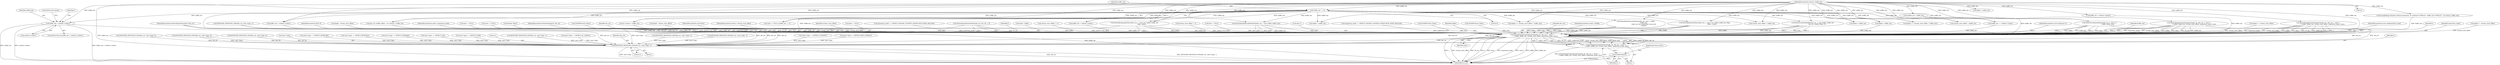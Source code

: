 digraph "0_suricata_47afc577ff763150f9b47f10331f5ef9eb847a57@pointer" {
"1001376" [label="(Call,buffer_len > urilend->urilen1)"];
"1000175" [label="(Call,buffer_len == 0)"];
"1000137" [label="(MethodParameterIn,uint32_t buffer_len)"];
"1001518" [label="(Call,DetectEngineContentInspection(de_ctx, det_ctx, s, smd+1,\n                f, buffer, buffer_len, stream_start_offset, inspection_mode, data))"];
"1001516" [label="(Call,r = DetectEngineContentInspection(de_ctx, det_ctx, s, smd+1,\n                f, buffer, buffer_len, stream_start_offset, inspection_mode, data))"];
"1001531" [label="(Call,SCReturnInt(r))"];
"1001534" [label="(Call,KEYWORD_PROFILING_END(det_ctx, smd->type, 1))"];
"1000133" [label="(MethodParameterIn,const Signature *s)"];
"1000910" [label="(Call,SCLogDebug(\"absolute isdataat mismatch, id->isdataat %\"PRIu32\", buffer_len %\"PRIu32\"\", id->dataat, buffer_len))"];
"1000177" [label="(Literal,0)"];
"1001527" [label="(Identifier,buffer_len)"];
"1000388" [label="(Call,depth <= stream_start_offset)"];
"1001382" [label="(Identifier,r)"];
"1000137" [label="(MethodParameterIn,uint32_t buffer_len)"];
"1001530" [label="(Identifier,data)"];
"1001517" [label="(Identifier,r)"];
"1000926" [label="(Call,smd->type == DETECT_PCRE)"];
"1000600" [label="(Call,depth > buffer_len)"];
"1000134" [label="(MethodParameterIn,const SigMatchData *smd)"];
"1001354" [label="(Call,buffer_len == urilend->urilen1)"];
"1001532" [label="(Identifier,r)"];
"1001521" [label="(Identifier,s)"];
"1001518" [label="(Call,DetectEngineContentInspection(de_ctx, det_ctx, s, smd+1,\n                f, buffer, buffer_len, stream_start_offset, inspection_mode, data))"];
"1001529" [label="(Identifier,inspection_mode)"];
"1001003" [label="(Call,KEYWORD_PROFILING_END(det_ctx, smd->type, 1))"];
"1000548" [label="(Call,depth <= stream_start_offset)"];
"1000135" [label="(MethodParameterIn,Flow *f)"];
"1000405" [label="(Call,depth - stream_start_offset)"];
"1000978" [label="(Call,DetectPcrePayloadMatch(det_ctx, s, smd, p, f,\n                                       buffer, buffer_len))"];
"1000139" [label="(MethodParameterIn,uint8_t inspection_mode)"];
"1001377" [label="(Identifier,buffer_len)"];
"1001365" [label="(Call,buffer_len < urilend->urilen1)"];
"1000175" [label="(Call,buffer_len == 0)"];
"1000132" [label="(MethodParameterIn,DetectEngineThreadCtx *det_ctx)"];
"1001203" [label="(Call,data != NULL)"];
"1000225" [label="(Call,depth = buffer_len)"];
"1000188" [label="(Call,smd->type == DETECT_CONTENT)"];
"1000172" [label="(Call,smd == NULL)"];
"1000973" [label="(Call,(Packet *)data)"];
"1001247" [label="(Call,smd->type == DETECT_BYTE_EXTRACT)"];
"1000179" [label="(Call,KEYWORD_PROFILING_END(det_ctx, smd->type, 0))"];
"1000131" [label="(MethodParameterIn,DetectEngineCtx *de_ctx)"];
"1001210" [label="(Call,(DCERPCState *)data)"];
"1001384" [label="(ControlStructure,break;)"];
"1001509" [label="(Call,KEYWORD_PROFILING_END(det_ctx, smd->type, 1))"];
"1001378" [label="(Call,urilend->urilen1)"];
"1001533" [label="(JumpTarget,final_match:)"];
"1001494" [label="(Call,KEYWORD_PROFILING_END(det_ctx, smd->type, 0))"];
"1001519" [label="(Identifier,de_ctx)"];
"1000859" [label="(Call,det_ctx->buffer_offset + id->dataat > buffer_len)"];
"1001376" [label="(Call,buffer_len > urilend->urilen1)"];
"1001531" [label="(Call,SCReturnInt(r))"];
"1000565" [label="(Call,depth - stream_start_offset)"];
"1000140" [label="(MethodParameterIn,void *data)"];
"1000162" [label="(Call,KEYWORD_PROFILING_END(det_ctx, smd->type, 0))"];
"1000138" [label="(MethodParameterIn,uint32_t stream_start_offset)"];
"1001536" [label="(Call,smd->type)"];
"1000555" [label="(Call,depth >= (stream_start_offset + buffer_len))"];
"1001375" [label="(ControlStructure,if (buffer_len > urilend->urilen1))"];
"1001160" [label="(Call,smd->type == DETECT_BYTEJUMP)"];
"1001054" [label="(Call,smd->type == DETECT_BYTETEST)"];
"1000892" [label="(Call,id->dataat < buffer_len)"];
"1001534" [label="(Call,KEYWORD_PROFILING_END(det_ctx, smd->type, 1))"];
"1001306" [label="(Call,DetectByteExtractDoMatch(det_ctx, smd, s, buffer,\n                                     buffer_len,\n                                     &det_ctx->bj_values[bed->local_id],\n                                     endian))"];
"1001508" [label="(Block,)"];
"1000643" [label="(Call,sbuffer_len > buffer_len)"];
"1001388" [label="(Call,buffer_len > urilend->urilen1)"];
"1001516" [label="(Call,r = DetectEngineContentInspection(de_ctx, det_ctx, s, smd+1,\n                f, buffer, buffer_len, stream_start_offset, inspection_mode, data))"];
"1000835" [label="(Call,smd->type == DETECT_ISDATAAT)"];
"1001528" [label="(Identifier,stream_start_offset)"];
"1001417" [label="(Call,smd->type == DETECT_LUA)"];
"1001231" [label="(Call,DetectBytejumpDoMatch(det_ctx, s, smd->ctx, buffer, buffer_len,\n                                  flags, offset))"];
"1001278" [label="(Call,data != NULL)"];
"1001541" [label="(Literal,1)"];
"1000141" [label="(Block,)"];
"1000968" [label="(Call,inspection_mode == DETECT_ENGINE_CONTENT_INSPECTION_MODE_PAYLOAD)"];
"1001477" [label="(Call,DetectBase64DataDoMatch(de_ctx, det_ctx, s, f))"];
"1001327" [label="(Call,smd->type == DETECT_AL_URILEN)"];
"1001525" [label="(Identifier,f)"];
"1000728" [label="(Call,found - buffer)"];
"1000380" [label="(Call,stream_start_offset != 0)"];
"1000557" [label="(Call,stream_start_offset + buffer_len)"];
"1000176" [label="(Identifier,buffer_len)"];
"1001454" [label="(Call,DetectBase64DecodeDoMatch(det_ctx, s, smd, buffer, buffer_len))"];
"1000538" [label="(Call,stream_start_offset != 0)"];
"1001115" [label="(Call,data != NULL)"];
"1001542" [label="(MethodReturn,int)"];
"1000798" [label="(Call,DetectEngineContentInspection(de_ctx, det_ctx, s, smd+1,\n                        f, buffer, buffer_len, stream_start_offset, inspection_mode, data))"];
"1000603" [label="(Call,depth = buffer_len)"];
"1001393" [label="(Call,buffer_len < urilend->urilen2)"];
"1001522" [label="(Call,smd+1)"];
"1000753" [label="(Call,inspection_mode == DETECT_ENGINE_CONTENT_INSPECTION_MODE_PAYLOAD)"];
"1001535" [label="(Identifier,det_ctx)"];
"1001122" [label="(Call,(DCERPCState *)data)"];
"1001526" [label="(Identifier,buffer)"];
"1001143" [label="(Call,DetectBytetestDoMatch(det_ctx, s, smd->ctx, buffer, buffer_len, flags,\n                                  offset, value))"];
"1001285" [label="(Call,(DCERPCState *)data)"];
"1000256" [label="(Call,depth = buffer_len)"];
"1000171" [label="(Call,smd == NULL || buffer_len == 0)"];
"1000395" [label="(Call,depth >= (stream_start_offset + buffer_len))"];
"1000397" [label="(Call,stream_start_offset + buffer_len)"];
"1001427" [label="(Call,DetectLuaMatchBuffer(det_ctx, s, smd, buffer, buffer_len,\n                    det_ctx->buffer_offset, f))"];
"1001539" [label="(Literal,1)"];
"1000789" [label="(Call,KEYWORD_PROFILING_END(det_ctx, smd->type, 1))"];
"1001016" [label="(Call,DetectEngineContentInspection(de_ctx, det_ctx, s, smd+1,\n                    f, buffer, buffer_len, stream_start_offset, inspection_mode, data))"];
"1001470" [label="(Call,KEYWORD_PROFILING_END(det_ctx, smd->type, 1))"];
"1001520" [label="(Identifier,det_ctx)"];
"1000136" [label="(MethodParameterIn,uint8_t *buffer)"];
"1001376" -> "1001375"  [label="AST: "];
"1001376" -> "1001378"  [label="CFG: "];
"1001377" -> "1001376"  [label="AST: "];
"1001378" -> "1001376"  [label="AST: "];
"1001382" -> "1001376"  [label="CFG: "];
"1001384" -> "1001376"  [label="CFG: "];
"1001376" -> "1001542"  [label="DDG: buffer_len"];
"1001376" -> "1001542"  [label="DDG: urilend->urilen1"];
"1001376" -> "1001542"  [label="DDG: buffer_len > urilend->urilen1"];
"1000175" -> "1001376"  [label="DDG: buffer_len"];
"1000137" -> "1001376"  [label="DDG: buffer_len"];
"1001376" -> "1001518"  [label="DDG: buffer_len"];
"1000175" -> "1000171"  [label="AST: "];
"1000175" -> "1000177"  [label="CFG: "];
"1000176" -> "1000175"  [label="AST: "];
"1000177" -> "1000175"  [label="AST: "];
"1000171" -> "1000175"  [label="CFG: "];
"1000175" -> "1001542"  [label="DDG: buffer_len"];
"1000175" -> "1000171"  [label="DDG: buffer_len"];
"1000175" -> "1000171"  [label="DDG: 0"];
"1000137" -> "1000175"  [label="DDG: buffer_len"];
"1000175" -> "1000225"  [label="DDG: buffer_len"];
"1000175" -> "1000256"  [label="DDG: buffer_len"];
"1000175" -> "1000395"  [label="DDG: buffer_len"];
"1000175" -> "1000397"  [label="DDG: buffer_len"];
"1000175" -> "1000555"  [label="DDG: buffer_len"];
"1000175" -> "1000557"  [label="DDG: buffer_len"];
"1000175" -> "1000600"  [label="DDG: buffer_len"];
"1000175" -> "1000859"  [label="DDG: buffer_len"];
"1000175" -> "1000892"  [label="DDG: buffer_len"];
"1000175" -> "1000978"  [label="DDG: buffer_len"];
"1000175" -> "1001143"  [label="DDG: buffer_len"];
"1000175" -> "1001231"  [label="DDG: buffer_len"];
"1000175" -> "1001306"  [label="DDG: buffer_len"];
"1000175" -> "1001354"  [label="DDG: buffer_len"];
"1000175" -> "1001365"  [label="DDG: buffer_len"];
"1000175" -> "1001388"  [label="DDG: buffer_len"];
"1000175" -> "1001427"  [label="DDG: buffer_len"];
"1000175" -> "1001454"  [label="DDG: buffer_len"];
"1000175" -> "1001518"  [label="DDG: buffer_len"];
"1000137" -> "1000130"  [label="AST: "];
"1000137" -> "1001542"  [label="DDG: buffer_len"];
"1000137" -> "1000225"  [label="DDG: buffer_len"];
"1000137" -> "1000256"  [label="DDG: buffer_len"];
"1000137" -> "1000395"  [label="DDG: buffer_len"];
"1000137" -> "1000397"  [label="DDG: buffer_len"];
"1000137" -> "1000555"  [label="DDG: buffer_len"];
"1000137" -> "1000557"  [label="DDG: buffer_len"];
"1000137" -> "1000600"  [label="DDG: buffer_len"];
"1000137" -> "1000603"  [label="DDG: buffer_len"];
"1000137" -> "1000643"  [label="DDG: buffer_len"];
"1000137" -> "1000798"  [label="DDG: buffer_len"];
"1000137" -> "1000859"  [label="DDG: buffer_len"];
"1000137" -> "1000892"  [label="DDG: buffer_len"];
"1000137" -> "1000910"  [label="DDG: buffer_len"];
"1000137" -> "1000978"  [label="DDG: buffer_len"];
"1000137" -> "1001016"  [label="DDG: buffer_len"];
"1000137" -> "1001143"  [label="DDG: buffer_len"];
"1000137" -> "1001231"  [label="DDG: buffer_len"];
"1000137" -> "1001306"  [label="DDG: buffer_len"];
"1000137" -> "1001354"  [label="DDG: buffer_len"];
"1000137" -> "1001365"  [label="DDG: buffer_len"];
"1000137" -> "1001388"  [label="DDG: buffer_len"];
"1000137" -> "1001393"  [label="DDG: buffer_len"];
"1000137" -> "1001427"  [label="DDG: buffer_len"];
"1000137" -> "1001454"  [label="DDG: buffer_len"];
"1000137" -> "1001518"  [label="DDG: buffer_len"];
"1001518" -> "1001516"  [label="AST: "];
"1001518" -> "1001530"  [label="CFG: "];
"1001519" -> "1001518"  [label="AST: "];
"1001520" -> "1001518"  [label="AST: "];
"1001521" -> "1001518"  [label="AST: "];
"1001522" -> "1001518"  [label="AST: "];
"1001525" -> "1001518"  [label="AST: "];
"1001526" -> "1001518"  [label="AST: "];
"1001527" -> "1001518"  [label="AST: "];
"1001528" -> "1001518"  [label="AST: "];
"1001529" -> "1001518"  [label="AST: "];
"1001530" -> "1001518"  [label="AST: "];
"1001516" -> "1001518"  [label="CFG: "];
"1001518" -> "1001542"  [label="DDG: s"];
"1001518" -> "1001542"  [label="DDG: stream_start_offset"];
"1001518" -> "1001542"  [label="DDG: de_ctx"];
"1001518" -> "1001542"  [label="DDG: f"];
"1001518" -> "1001542"  [label="DDG: data"];
"1001518" -> "1001542"  [label="DDG: inspection_mode"];
"1001518" -> "1001542"  [label="DDG: smd+1"];
"1001518" -> "1001542"  [label="DDG: buffer"];
"1001518" -> "1001542"  [label="DDG: buffer_len"];
"1001518" -> "1001516"  [label="DDG: buffer_len"];
"1001518" -> "1001516"  [label="DDG: det_ctx"];
"1001518" -> "1001516"  [label="DDG: f"];
"1001518" -> "1001516"  [label="DDG: smd+1"];
"1001518" -> "1001516"  [label="DDG: s"];
"1001518" -> "1001516"  [label="DDG: de_ctx"];
"1001518" -> "1001516"  [label="DDG: inspection_mode"];
"1001518" -> "1001516"  [label="DDG: stream_start_offset"];
"1001518" -> "1001516"  [label="DDG: buffer"];
"1001518" -> "1001516"  [label="DDG: data"];
"1000798" -> "1001518"  [label="DDG: de_ctx"];
"1000798" -> "1001518"  [label="DDG: buffer_len"];
"1000798" -> "1001518"  [label="DDG: f"];
"1000798" -> "1001518"  [label="DDG: s"];
"1000798" -> "1001518"  [label="DDG: inspection_mode"];
"1000798" -> "1001518"  [label="DDG: stream_start_offset"];
"1000798" -> "1001518"  [label="DDG: buffer"];
"1000798" -> "1001518"  [label="DDG: data"];
"1001477" -> "1001518"  [label="DDG: de_ctx"];
"1001477" -> "1001518"  [label="DDG: f"];
"1001477" -> "1001518"  [label="DDG: s"];
"1001016" -> "1001518"  [label="DDG: de_ctx"];
"1001016" -> "1001518"  [label="DDG: buffer_len"];
"1001016" -> "1001518"  [label="DDG: f"];
"1001016" -> "1001518"  [label="DDG: s"];
"1001016" -> "1001518"  [label="DDG: inspection_mode"];
"1001016" -> "1001518"  [label="DDG: stream_start_offset"];
"1001016" -> "1001518"  [label="DDG: buffer"];
"1001016" -> "1001518"  [label="DDG: data"];
"1000131" -> "1001518"  [label="DDG: de_ctx"];
"1000859" -> "1001518"  [label="DDG: buffer_len"];
"1001454" -> "1001518"  [label="DDG: buffer_len"];
"1001454" -> "1001518"  [label="DDG: smd"];
"1001454" -> "1001518"  [label="DDG: s"];
"1001454" -> "1001518"  [label="DDG: buffer"];
"1000600" -> "1001518"  [label="DDG: buffer_len"];
"1001231" -> "1001518"  [label="DDG: buffer_len"];
"1001231" -> "1001518"  [label="DDG: s"];
"1001231" -> "1001518"  [label="DDG: buffer"];
"1001388" -> "1001518"  [label="DDG: buffer_len"];
"1001365" -> "1001518"  [label="DDG: buffer_len"];
"1001427" -> "1001518"  [label="DDG: buffer_len"];
"1001427" -> "1001518"  [label="DDG: f"];
"1001427" -> "1001518"  [label="DDG: smd"];
"1001427" -> "1001518"  [label="DDG: s"];
"1001427" -> "1001518"  [label="DDG: buffer"];
"1001354" -> "1001518"  [label="DDG: buffer_len"];
"1001143" -> "1001518"  [label="DDG: buffer_len"];
"1001143" -> "1001518"  [label="DDG: s"];
"1001143" -> "1001518"  [label="DDG: buffer"];
"1001306" -> "1001518"  [label="DDG: buffer_len"];
"1001306" -> "1001518"  [label="DDG: smd"];
"1001306" -> "1001518"  [label="DDG: s"];
"1001306" -> "1001518"  [label="DDG: buffer"];
"1000643" -> "1001518"  [label="DDG: buffer_len"];
"1001393" -> "1001518"  [label="DDG: buffer_len"];
"1000978" -> "1001518"  [label="DDG: buffer_len"];
"1000978" -> "1001518"  [label="DDG: f"];
"1000978" -> "1001518"  [label="DDG: smd"];
"1000978" -> "1001518"  [label="DDG: s"];
"1000978" -> "1001518"  [label="DDG: buffer"];
"1000892" -> "1001518"  [label="DDG: buffer_len"];
"1000910" -> "1001518"  [label="DDG: buffer_len"];
"1001509" -> "1001518"  [label="DDG: det_ctx"];
"1000132" -> "1001518"  [label="DDG: det_ctx"];
"1000135" -> "1001518"  [label="DDG: f"];
"1000172" -> "1001518"  [label="DDG: smd"];
"1000134" -> "1001518"  [label="DDG: smd"];
"1000133" -> "1001518"  [label="DDG: s"];
"1000753" -> "1001518"  [label="DDG: inspection_mode"];
"1000968" -> "1001518"  [label="DDG: inspection_mode"];
"1000139" -> "1001518"  [label="DDG: inspection_mode"];
"1000548" -> "1001518"  [label="DDG: stream_start_offset"];
"1000405" -> "1001518"  [label="DDG: stream_start_offset"];
"1000565" -> "1001518"  [label="DDG: stream_start_offset"];
"1000388" -> "1001518"  [label="DDG: stream_start_offset"];
"1000538" -> "1001518"  [label="DDG: stream_start_offset"];
"1000380" -> "1001518"  [label="DDG: stream_start_offset"];
"1000138" -> "1001518"  [label="DDG: stream_start_offset"];
"1000728" -> "1001518"  [label="DDG: buffer"];
"1000136" -> "1001518"  [label="DDG: buffer"];
"1001122" -> "1001518"  [label="DDG: data"];
"1001115" -> "1001518"  [label="DDG: data"];
"1000973" -> "1001518"  [label="DDG: data"];
"1001203" -> "1001518"  [label="DDG: data"];
"1001278" -> "1001518"  [label="DDG: data"];
"1001210" -> "1001518"  [label="DDG: data"];
"1001285" -> "1001518"  [label="DDG: data"];
"1000140" -> "1001518"  [label="DDG: data"];
"1001518" -> "1001534"  [label="DDG: det_ctx"];
"1001516" -> "1001508"  [label="AST: "];
"1001517" -> "1001516"  [label="AST: "];
"1001532" -> "1001516"  [label="CFG: "];
"1001516" -> "1001542"  [label="DDG: DetectEngineContentInspection(de_ctx, det_ctx, s, smd+1,\n                f, buffer, buffer_len, stream_start_offset, inspection_mode, data)"];
"1001516" -> "1001531"  [label="DDG: r"];
"1001531" -> "1001508"  [label="AST: "];
"1001531" -> "1001532"  [label="CFG: "];
"1001532" -> "1001531"  [label="AST: "];
"1001533" -> "1001531"  [label="CFG: "];
"1001531" -> "1001542"  [label="DDG: SCReturnInt(r)"];
"1001531" -> "1001542"  [label="DDG: r"];
"1001534" -> "1000141"  [label="AST: "];
"1001534" -> "1001539"  [label="CFG: "];
"1001535" -> "1001534"  [label="AST: "];
"1001536" -> "1001534"  [label="AST: "];
"1001539" -> "1001534"  [label="AST: "];
"1001541" -> "1001534"  [label="CFG: "];
"1001534" -> "1001542"  [label="DDG: det_ctx"];
"1001534" -> "1001542"  [label="DDG: KEYWORD_PROFILING_END(det_ctx, smd->type, 1)"];
"1001534" -> "1001542"  [label="DDG: smd->type"];
"1001231" -> "1001534"  [label="DDG: det_ctx"];
"1000798" -> "1001534"  [label="DDG: det_ctx"];
"1000179" -> "1001534"  [label="DDG: det_ctx"];
"1001306" -> "1001534"  [label="DDG: det_ctx"];
"1001477" -> "1001534"  [label="DDG: det_ctx"];
"1001427" -> "1001534"  [label="DDG: det_ctx"];
"1001143" -> "1001534"  [label="DDG: det_ctx"];
"1000162" -> "1001534"  [label="DDG: det_ctx"];
"1000978" -> "1001534"  [label="DDG: det_ctx"];
"1001494" -> "1001534"  [label="DDG: det_ctx"];
"1001494" -> "1001534"  [label="DDG: smd->type"];
"1000132" -> "1001534"  [label="DDG: det_ctx"];
"1000789" -> "1001534"  [label="DDG: smd->type"];
"1001054" -> "1001534"  [label="DDG: smd->type"];
"1001417" -> "1001534"  [label="DDG: smd->type"];
"1001327" -> "1001534"  [label="DDG: smd->type"];
"1001160" -> "1001534"  [label="DDG: smd->type"];
"1000835" -> "1001534"  [label="DDG: smd->type"];
"1001470" -> "1001534"  [label="DDG: smd->type"];
"1000188" -> "1001534"  [label="DDG: smd->type"];
"1001509" -> "1001534"  [label="DDG: smd->type"];
"1000926" -> "1001534"  [label="DDG: smd->type"];
"1001003" -> "1001534"  [label="DDG: smd->type"];
"1001247" -> "1001534"  [label="DDG: smd->type"];
}
